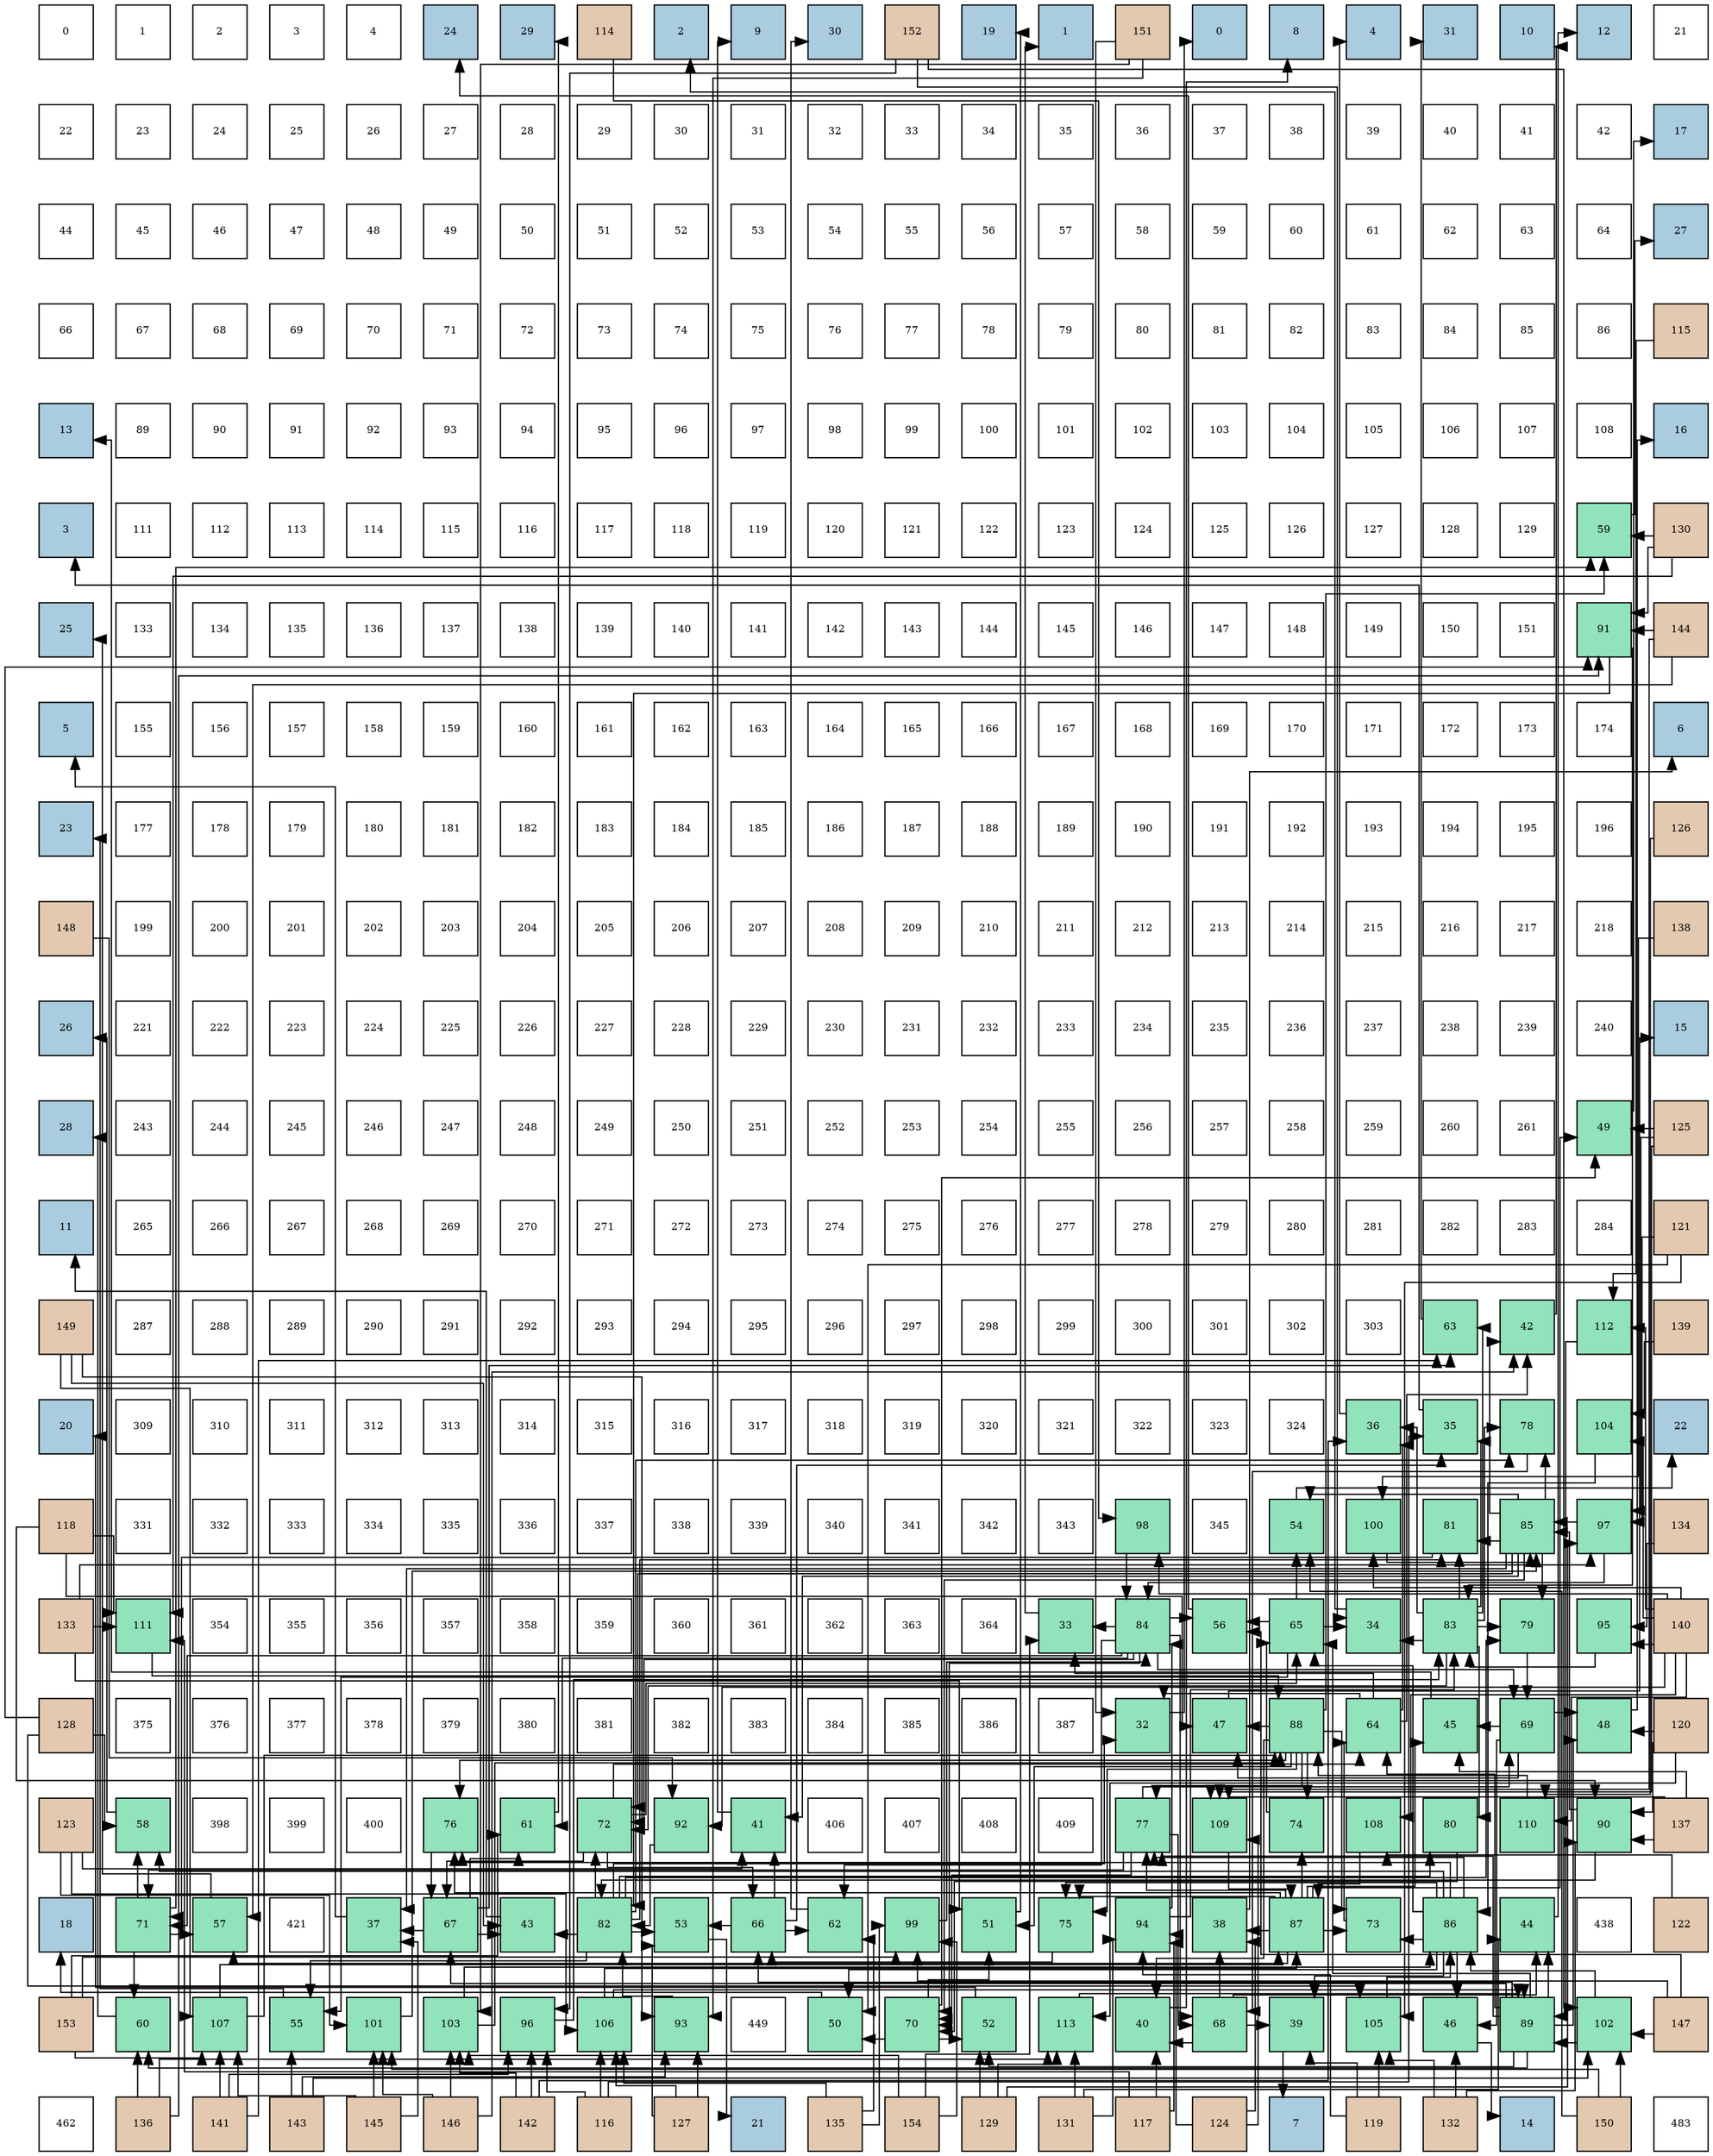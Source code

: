 digraph layout{
 rankdir=TB;
 splines=ortho;
 node [style=filled shape=square fixedsize=true width=0.6];
0[label="0", fontsize=8, fillcolor="#ffffff"];
1[label="1", fontsize=8, fillcolor="#ffffff"];
2[label="2", fontsize=8, fillcolor="#ffffff"];
3[label="3", fontsize=8, fillcolor="#ffffff"];
4[label="4", fontsize=8, fillcolor="#ffffff"];
5[label="24", fontsize=8, fillcolor="#a9ccde"];
6[label="29", fontsize=8, fillcolor="#a9ccde"];
7[label="114", fontsize=8, fillcolor="#e3c9af"];
8[label="2", fontsize=8, fillcolor="#a9ccde"];
9[label="9", fontsize=8, fillcolor="#a9ccde"];
10[label="30", fontsize=8, fillcolor="#a9ccde"];
11[label="152", fontsize=8, fillcolor="#e3c9af"];
12[label="19", fontsize=8, fillcolor="#a9ccde"];
13[label="1", fontsize=8, fillcolor="#a9ccde"];
14[label="151", fontsize=8, fillcolor="#e3c9af"];
15[label="0", fontsize=8, fillcolor="#a9ccde"];
16[label="8", fontsize=8, fillcolor="#a9ccde"];
17[label="4", fontsize=8, fillcolor="#a9ccde"];
18[label="31", fontsize=8, fillcolor="#a9ccde"];
19[label="10", fontsize=8, fillcolor="#a9ccde"];
20[label="12", fontsize=8, fillcolor="#a9ccde"];
21[label="21", fontsize=8, fillcolor="#ffffff"];
22[label="22", fontsize=8, fillcolor="#ffffff"];
23[label="23", fontsize=8, fillcolor="#ffffff"];
24[label="24", fontsize=8, fillcolor="#ffffff"];
25[label="25", fontsize=8, fillcolor="#ffffff"];
26[label="26", fontsize=8, fillcolor="#ffffff"];
27[label="27", fontsize=8, fillcolor="#ffffff"];
28[label="28", fontsize=8, fillcolor="#ffffff"];
29[label="29", fontsize=8, fillcolor="#ffffff"];
30[label="30", fontsize=8, fillcolor="#ffffff"];
31[label="31", fontsize=8, fillcolor="#ffffff"];
32[label="32", fontsize=8, fillcolor="#ffffff"];
33[label="33", fontsize=8, fillcolor="#ffffff"];
34[label="34", fontsize=8, fillcolor="#ffffff"];
35[label="35", fontsize=8, fillcolor="#ffffff"];
36[label="36", fontsize=8, fillcolor="#ffffff"];
37[label="37", fontsize=8, fillcolor="#ffffff"];
38[label="38", fontsize=8, fillcolor="#ffffff"];
39[label="39", fontsize=8, fillcolor="#ffffff"];
40[label="40", fontsize=8, fillcolor="#ffffff"];
41[label="41", fontsize=8, fillcolor="#ffffff"];
42[label="42", fontsize=8, fillcolor="#ffffff"];
43[label="17", fontsize=8, fillcolor="#a9ccde"];
44[label="44", fontsize=8, fillcolor="#ffffff"];
45[label="45", fontsize=8, fillcolor="#ffffff"];
46[label="46", fontsize=8, fillcolor="#ffffff"];
47[label="47", fontsize=8, fillcolor="#ffffff"];
48[label="48", fontsize=8, fillcolor="#ffffff"];
49[label="49", fontsize=8, fillcolor="#ffffff"];
50[label="50", fontsize=8, fillcolor="#ffffff"];
51[label="51", fontsize=8, fillcolor="#ffffff"];
52[label="52", fontsize=8, fillcolor="#ffffff"];
53[label="53", fontsize=8, fillcolor="#ffffff"];
54[label="54", fontsize=8, fillcolor="#ffffff"];
55[label="55", fontsize=8, fillcolor="#ffffff"];
56[label="56", fontsize=8, fillcolor="#ffffff"];
57[label="57", fontsize=8, fillcolor="#ffffff"];
58[label="58", fontsize=8, fillcolor="#ffffff"];
59[label="59", fontsize=8, fillcolor="#ffffff"];
60[label="60", fontsize=8, fillcolor="#ffffff"];
61[label="61", fontsize=8, fillcolor="#ffffff"];
62[label="62", fontsize=8, fillcolor="#ffffff"];
63[label="63", fontsize=8, fillcolor="#ffffff"];
64[label="64", fontsize=8, fillcolor="#ffffff"];
65[label="27", fontsize=8, fillcolor="#a9ccde"];
66[label="66", fontsize=8, fillcolor="#ffffff"];
67[label="67", fontsize=8, fillcolor="#ffffff"];
68[label="68", fontsize=8, fillcolor="#ffffff"];
69[label="69", fontsize=8, fillcolor="#ffffff"];
70[label="70", fontsize=8, fillcolor="#ffffff"];
71[label="71", fontsize=8, fillcolor="#ffffff"];
72[label="72", fontsize=8, fillcolor="#ffffff"];
73[label="73", fontsize=8, fillcolor="#ffffff"];
74[label="74", fontsize=8, fillcolor="#ffffff"];
75[label="75", fontsize=8, fillcolor="#ffffff"];
76[label="76", fontsize=8, fillcolor="#ffffff"];
77[label="77", fontsize=8, fillcolor="#ffffff"];
78[label="78", fontsize=8, fillcolor="#ffffff"];
79[label="79", fontsize=8, fillcolor="#ffffff"];
80[label="80", fontsize=8, fillcolor="#ffffff"];
81[label="81", fontsize=8, fillcolor="#ffffff"];
82[label="82", fontsize=8, fillcolor="#ffffff"];
83[label="83", fontsize=8, fillcolor="#ffffff"];
84[label="84", fontsize=8, fillcolor="#ffffff"];
85[label="85", fontsize=8, fillcolor="#ffffff"];
86[label="86", fontsize=8, fillcolor="#ffffff"];
87[label="115", fontsize=8, fillcolor="#e3c9af"];
88[label="13", fontsize=8, fillcolor="#a9ccde"];
89[label="89", fontsize=8, fillcolor="#ffffff"];
90[label="90", fontsize=8, fillcolor="#ffffff"];
91[label="91", fontsize=8, fillcolor="#ffffff"];
92[label="92", fontsize=8, fillcolor="#ffffff"];
93[label="93", fontsize=8, fillcolor="#ffffff"];
94[label="94", fontsize=8, fillcolor="#ffffff"];
95[label="95", fontsize=8, fillcolor="#ffffff"];
96[label="96", fontsize=8, fillcolor="#ffffff"];
97[label="97", fontsize=8, fillcolor="#ffffff"];
98[label="98", fontsize=8, fillcolor="#ffffff"];
99[label="99", fontsize=8, fillcolor="#ffffff"];
100[label="100", fontsize=8, fillcolor="#ffffff"];
101[label="101", fontsize=8, fillcolor="#ffffff"];
102[label="102", fontsize=8, fillcolor="#ffffff"];
103[label="103", fontsize=8, fillcolor="#ffffff"];
104[label="104", fontsize=8, fillcolor="#ffffff"];
105[label="105", fontsize=8, fillcolor="#ffffff"];
106[label="106", fontsize=8, fillcolor="#ffffff"];
107[label="107", fontsize=8, fillcolor="#ffffff"];
108[label="108", fontsize=8, fillcolor="#ffffff"];
109[label="16", fontsize=8, fillcolor="#a9ccde"];
110[label="3", fontsize=8, fillcolor="#a9ccde"];
111[label="111", fontsize=8, fillcolor="#ffffff"];
112[label="112", fontsize=8, fillcolor="#ffffff"];
113[label="113", fontsize=8, fillcolor="#ffffff"];
114[label="114", fontsize=8, fillcolor="#ffffff"];
115[label="115", fontsize=8, fillcolor="#ffffff"];
116[label="116", fontsize=8, fillcolor="#ffffff"];
117[label="117", fontsize=8, fillcolor="#ffffff"];
118[label="118", fontsize=8, fillcolor="#ffffff"];
119[label="119", fontsize=8, fillcolor="#ffffff"];
120[label="120", fontsize=8, fillcolor="#ffffff"];
121[label="121", fontsize=8, fillcolor="#ffffff"];
122[label="122", fontsize=8, fillcolor="#ffffff"];
123[label="123", fontsize=8, fillcolor="#ffffff"];
124[label="124", fontsize=8, fillcolor="#ffffff"];
125[label="125", fontsize=8, fillcolor="#ffffff"];
126[label="126", fontsize=8, fillcolor="#ffffff"];
127[label="127", fontsize=8, fillcolor="#ffffff"];
128[label="128", fontsize=8, fillcolor="#ffffff"];
129[label="129", fontsize=8, fillcolor="#ffffff"];
130[label="59", fontsize=8, fillcolor="#91e3bb"];
131[label="130", fontsize=8, fillcolor="#e3c9af"];
132[label="25", fontsize=8, fillcolor="#a9ccde"];
133[label="133", fontsize=8, fillcolor="#ffffff"];
134[label="134", fontsize=8, fillcolor="#ffffff"];
135[label="135", fontsize=8, fillcolor="#ffffff"];
136[label="136", fontsize=8, fillcolor="#ffffff"];
137[label="137", fontsize=8, fillcolor="#ffffff"];
138[label="138", fontsize=8, fillcolor="#ffffff"];
139[label="139", fontsize=8, fillcolor="#ffffff"];
140[label="140", fontsize=8, fillcolor="#ffffff"];
141[label="141", fontsize=8, fillcolor="#ffffff"];
142[label="142", fontsize=8, fillcolor="#ffffff"];
143[label="143", fontsize=8, fillcolor="#ffffff"];
144[label="144", fontsize=8, fillcolor="#ffffff"];
145[label="145", fontsize=8, fillcolor="#ffffff"];
146[label="146", fontsize=8, fillcolor="#ffffff"];
147[label="147", fontsize=8, fillcolor="#ffffff"];
148[label="148", fontsize=8, fillcolor="#ffffff"];
149[label="149", fontsize=8, fillcolor="#ffffff"];
150[label="150", fontsize=8, fillcolor="#ffffff"];
151[label="151", fontsize=8, fillcolor="#ffffff"];
152[label="91", fontsize=8, fillcolor="#91e3bb"];
153[label="144", fontsize=8, fillcolor="#e3c9af"];
154[label="5", fontsize=8, fillcolor="#a9ccde"];
155[label="155", fontsize=8, fillcolor="#ffffff"];
156[label="156", fontsize=8, fillcolor="#ffffff"];
157[label="157", fontsize=8, fillcolor="#ffffff"];
158[label="158", fontsize=8, fillcolor="#ffffff"];
159[label="159", fontsize=8, fillcolor="#ffffff"];
160[label="160", fontsize=8, fillcolor="#ffffff"];
161[label="161", fontsize=8, fillcolor="#ffffff"];
162[label="162", fontsize=8, fillcolor="#ffffff"];
163[label="163", fontsize=8, fillcolor="#ffffff"];
164[label="164", fontsize=8, fillcolor="#ffffff"];
165[label="165", fontsize=8, fillcolor="#ffffff"];
166[label="166", fontsize=8, fillcolor="#ffffff"];
167[label="167", fontsize=8, fillcolor="#ffffff"];
168[label="168", fontsize=8, fillcolor="#ffffff"];
169[label="169", fontsize=8, fillcolor="#ffffff"];
170[label="170", fontsize=8, fillcolor="#ffffff"];
171[label="171", fontsize=8, fillcolor="#ffffff"];
172[label="172", fontsize=8, fillcolor="#ffffff"];
173[label="173", fontsize=8, fillcolor="#ffffff"];
174[label="174", fontsize=8, fillcolor="#ffffff"];
175[label="6", fontsize=8, fillcolor="#a9ccde"];
176[label="23", fontsize=8, fillcolor="#a9ccde"];
177[label="177", fontsize=8, fillcolor="#ffffff"];
178[label="178", fontsize=8, fillcolor="#ffffff"];
179[label="179", fontsize=8, fillcolor="#ffffff"];
180[label="180", fontsize=8, fillcolor="#ffffff"];
181[label="181", fontsize=8, fillcolor="#ffffff"];
182[label="182", fontsize=8, fillcolor="#ffffff"];
183[label="183", fontsize=8, fillcolor="#ffffff"];
184[label="184", fontsize=8, fillcolor="#ffffff"];
185[label="185", fontsize=8, fillcolor="#ffffff"];
186[label="186", fontsize=8, fillcolor="#ffffff"];
187[label="187", fontsize=8, fillcolor="#ffffff"];
188[label="188", fontsize=8, fillcolor="#ffffff"];
189[label="189", fontsize=8, fillcolor="#ffffff"];
190[label="190", fontsize=8, fillcolor="#ffffff"];
191[label="191", fontsize=8, fillcolor="#ffffff"];
192[label="192", fontsize=8, fillcolor="#ffffff"];
193[label="193", fontsize=8, fillcolor="#ffffff"];
194[label="194", fontsize=8, fillcolor="#ffffff"];
195[label="195", fontsize=8, fillcolor="#ffffff"];
196[label="196", fontsize=8, fillcolor="#ffffff"];
197[label="126", fontsize=8, fillcolor="#e3c9af"];
198[label="148", fontsize=8, fillcolor="#e3c9af"];
199[label="199", fontsize=8, fillcolor="#ffffff"];
200[label="200", fontsize=8, fillcolor="#ffffff"];
201[label="201", fontsize=8, fillcolor="#ffffff"];
202[label="202", fontsize=8, fillcolor="#ffffff"];
203[label="203", fontsize=8, fillcolor="#ffffff"];
204[label="204", fontsize=8, fillcolor="#ffffff"];
205[label="205", fontsize=8, fillcolor="#ffffff"];
206[label="206", fontsize=8, fillcolor="#ffffff"];
207[label="207", fontsize=8, fillcolor="#ffffff"];
208[label="208", fontsize=8, fillcolor="#ffffff"];
209[label="209", fontsize=8, fillcolor="#ffffff"];
210[label="210", fontsize=8, fillcolor="#ffffff"];
211[label="211", fontsize=8, fillcolor="#ffffff"];
212[label="212", fontsize=8, fillcolor="#ffffff"];
213[label="213", fontsize=8, fillcolor="#ffffff"];
214[label="214", fontsize=8, fillcolor="#ffffff"];
215[label="215", fontsize=8, fillcolor="#ffffff"];
216[label="216", fontsize=8, fillcolor="#ffffff"];
217[label="217", fontsize=8, fillcolor="#ffffff"];
218[label="218", fontsize=8, fillcolor="#ffffff"];
219[label="138", fontsize=8, fillcolor="#e3c9af"];
220[label="26", fontsize=8, fillcolor="#a9ccde"];
221[label="221", fontsize=8, fillcolor="#ffffff"];
222[label="222", fontsize=8, fillcolor="#ffffff"];
223[label="223", fontsize=8, fillcolor="#ffffff"];
224[label="224", fontsize=8, fillcolor="#ffffff"];
225[label="225", fontsize=8, fillcolor="#ffffff"];
226[label="226", fontsize=8, fillcolor="#ffffff"];
227[label="227", fontsize=8, fillcolor="#ffffff"];
228[label="228", fontsize=8, fillcolor="#ffffff"];
229[label="229", fontsize=8, fillcolor="#ffffff"];
230[label="230", fontsize=8, fillcolor="#ffffff"];
231[label="231", fontsize=8, fillcolor="#ffffff"];
232[label="232", fontsize=8, fillcolor="#ffffff"];
233[label="233", fontsize=8, fillcolor="#ffffff"];
234[label="234", fontsize=8, fillcolor="#ffffff"];
235[label="235", fontsize=8, fillcolor="#ffffff"];
236[label="236", fontsize=8, fillcolor="#ffffff"];
237[label="237", fontsize=8, fillcolor="#ffffff"];
238[label="238", fontsize=8, fillcolor="#ffffff"];
239[label="239", fontsize=8, fillcolor="#ffffff"];
240[label="240", fontsize=8, fillcolor="#ffffff"];
241[label="15", fontsize=8, fillcolor="#a9ccde"];
242[label="28", fontsize=8, fillcolor="#a9ccde"];
243[label="243", fontsize=8, fillcolor="#ffffff"];
244[label="244", fontsize=8, fillcolor="#ffffff"];
245[label="245", fontsize=8, fillcolor="#ffffff"];
246[label="246", fontsize=8, fillcolor="#ffffff"];
247[label="247", fontsize=8, fillcolor="#ffffff"];
248[label="248", fontsize=8, fillcolor="#ffffff"];
249[label="249", fontsize=8, fillcolor="#ffffff"];
250[label="250", fontsize=8, fillcolor="#ffffff"];
251[label="251", fontsize=8, fillcolor="#ffffff"];
252[label="252", fontsize=8, fillcolor="#ffffff"];
253[label="253", fontsize=8, fillcolor="#ffffff"];
254[label="254", fontsize=8, fillcolor="#ffffff"];
255[label="255", fontsize=8, fillcolor="#ffffff"];
256[label="256", fontsize=8, fillcolor="#ffffff"];
257[label="257", fontsize=8, fillcolor="#ffffff"];
258[label="258", fontsize=8, fillcolor="#ffffff"];
259[label="259", fontsize=8, fillcolor="#ffffff"];
260[label="260", fontsize=8, fillcolor="#ffffff"];
261[label="261", fontsize=8, fillcolor="#ffffff"];
262[label="49", fontsize=8, fillcolor="#91e3bb"];
263[label="125", fontsize=8, fillcolor="#e3c9af"];
264[label="11", fontsize=8, fillcolor="#a9ccde"];
265[label="265", fontsize=8, fillcolor="#ffffff"];
266[label="266", fontsize=8, fillcolor="#ffffff"];
267[label="267", fontsize=8, fillcolor="#ffffff"];
268[label="268", fontsize=8, fillcolor="#ffffff"];
269[label="269", fontsize=8, fillcolor="#ffffff"];
270[label="270", fontsize=8, fillcolor="#ffffff"];
271[label="271", fontsize=8, fillcolor="#ffffff"];
272[label="272", fontsize=8, fillcolor="#ffffff"];
273[label="273", fontsize=8, fillcolor="#ffffff"];
274[label="274", fontsize=8, fillcolor="#ffffff"];
275[label="275", fontsize=8, fillcolor="#ffffff"];
276[label="276", fontsize=8, fillcolor="#ffffff"];
277[label="277", fontsize=8, fillcolor="#ffffff"];
278[label="278", fontsize=8, fillcolor="#ffffff"];
279[label="279", fontsize=8, fillcolor="#ffffff"];
280[label="280", fontsize=8, fillcolor="#ffffff"];
281[label="281", fontsize=8, fillcolor="#ffffff"];
282[label="282", fontsize=8, fillcolor="#ffffff"];
283[label="283", fontsize=8, fillcolor="#ffffff"];
284[label="284", fontsize=8, fillcolor="#ffffff"];
285[label="121", fontsize=8, fillcolor="#e3c9af"];
286[label="149", fontsize=8, fillcolor="#e3c9af"];
287[label="287", fontsize=8, fillcolor="#ffffff"];
288[label="288", fontsize=8, fillcolor="#ffffff"];
289[label="289", fontsize=8, fillcolor="#ffffff"];
290[label="290", fontsize=8, fillcolor="#ffffff"];
291[label="291", fontsize=8, fillcolor="#ffffff"];
292[label="292", fontsize=8, fillcolor="#ffffff"];
293[label="293", fontsize=8, fillcolor="#ffffff"];
294[label="294", fontsize=8, fillcolor="#ffffff"];
295[label="295", fontsize=8, fillcolor="#ffffff"];
296[label="296", fontsize=8, fillcolor="#ffffff"];
297[label="297", fontsize=8, fillcolor="#ffffff"];
298[label="298", fontsize=8, fillcolor="#ffffff"];
299[label="299", fontsize=8, fillcolor="#ffffff"];
300[label="300", fontsize=8, fillcolor="#ffffff"];
301[label="301", fontsize=8, fillcolor="#ffffff"];
302[label="302", fontsize=8, fillcolor="#ffffff"];
303[label="303", fontsize=8, fillcolor="#ffffff"];
304[label="63", fontsize=8, fillcolor="#91e3bb"];
305[label="42", fontsize=8, fillcolor="#91e3bb"];
306[label="112", fontsize=8, fillcolor="#91e3bb"];
307[label="139", fontsize=8, fillcolor="#e3c9af"];
308[label="20", fontsize=8, fillcolor="#a9ccde"];
309[label="309", fontsize=8, fillcolor="#ffffff"];
310[label="310", fontsize=8, fillcolor="#ffffff"];
311[label="311", fontsize=8, fillcolor="#ffffff"];
312[label="312", fontsize=8, fillcolor="#ffffff"];
313[label="313", fontsize=8, fillcolor="#ffffff"];
314[label="314", fontsize=8, fillcolor="#ffffff"];
315[label="315", fontsize=8, fillcolor="#ffffff"];
316[label="316", fontsize=8, fillcolor="#ffffff"];
317[label="317", fontsize=8, fillcolor="#ffffff"];
318[label="318", fontsize=8, fillcolor="#ffffff"];
319[label="319", fontsize=8, fillcolor="#ffffff"];
320[label="320", fontsize=8, fillcolor="#ffffff"];
321[label="321", fontsize=8, fillcolor="#ffffff"];
322[label="322", fontsize=8, fillcolor="#ffffff"];
323[label="323", fontsize=8, fillcolor="#ffffff"];
324[label="324", fontsize=8, fillcolor="#ffffff"];
325[label="36", fontsize=8, fillcolor="#91e3bb"];
326[label="35", fontsize=8, fillcolor="#91e3bb"];
327[label="78", fontsize=8, fillcolor="#91e3bb"];
328[label="104", fontsize=8, fillcolor="#91e3bb"];
329[label="22", fontsize=8, fillcolor="#a9ccde"];
330[label="118", fontsize=8, fillcolor="#e3c9af"];
331[label="331", fontsize=8, fillcolor="#ffffff"];
332[label="332", fontsize=8, fillcolor="#ffffff"];
333[label="333", fontsize=8, fillcolor="#ffffff"];
334[label="334", fontsize=8, fillcolor="#ffffff"];
335[label="335", fontsize=8, fillcolor="#ffffff"];
336[label="336", fontsize=8, fillcolor="#ffffff"];
337[label="337", fontsize=8, fillcolor="#ffffff"];
338[label="338", fontsize=8, fillcolor="#ffffff"];
339[label="339", fontsize=8, fillcolor="#ffffff"];
340[label="340", fontsize=8, fillcolor="#ffffff"];
341[label="341", fontsize=8, fillcolor="#ffffff"];
342[label="342", fontsize=8, fillcolor="#ffffff"];
343[label="343", fontsize=8, fillcolor="#ffffff"];
344[label="98", fontsize=8, fillcolor="#91e3bb"];
345[label="345", fontsize=8, fillcolor="#ffffff"];
346[label="54", fontsize=8, fillcolor="#91e3bb"];
347[label="100", fontsize=8, fillcolor="#91e3bb"];
348[label="81", fontsize=8, fillcolor="#91e3bb"];
349[label="85", fontsize=8, fillcolor="#91e3bb"];
350[label="97", fontsize=8, fillcolor="#91e3bb"];
351[label="134", fontsize=8, fillcolor="#e3c9af"];
352[label="133", fontsize=8, fillcolor="#e3c9af"];
353[label="111", fontsize=8, fillcolor="#91e3bb"];
354[label="354", fontsize=8, fillcolor="#ffffff"];
355[label="355", fontsize=8, fillcolor="#ffffff"];
356[label="356", fontsize=8, fillcolor="#ffffff"];
357[label="357", fontsize=8, fillcolor="#ffffff"];
358[label="358", fontsize=8, fillcolor="#ffffff"];
359[label="359", fontsize=8, fillcolor="#ffffff"];
360[label="360", fontsize=8, fillcolor="#ffffff"];
361[label="361", fontsize=8, fillcolor="#ffffff"];
362[label="362", fontsize=8, fillcolor="#ffffff"];
363[label="363", fontsize=8, fillcolor="#ffffff"];
364[label="364", fontsize=8, fillcolor="#ffffff"];
365[label="33", fontsize=8, fillcolor="#91e3bb"];
366[label="84", fontsize=8, fillcolor="#91e3bb"];
367[label="56", fontsize=8, fillcolor="#91e3bb"];
368[label="65", fontsize=8, fillcolor="#91e3bb"];
369[label="34", fontsize=8, fillcolor="#91e3bb"];
370[label="83", fontsize=8, fillcolor="#91e3bb"];
371[label="79", fontsize=8, fillcolor="#91e3bb"];
372[label="95", fontsize=8, fillcolor="#91e3bb"];
373[label="140", fontsize=8, fillcolor="#e3c9af"];
374[label="128", fontsize=8, fillcolor="#e3c9af"];
375[label="375", fontsize=8, fillcolor="#ffffff"];
376[label="376", fontsize=8, fillcolor="#ffffff"];
377[label="377", fontsize=8, fillcolor="#ffffff"];
378[label="378", fontsize=8, fillcolor="#ffffff"];
379[label="379", fontsize=8, fillcolor="#ffffff"];
380[label="380", fontsize=8, fillcolor="#ffffff"];
381[label="381", fontsize=8, fillcolor="#ffffff"];
382[label="382", fontsize=8, fillcolor="#ffffff"];
383[label="383", fontsize=8, fillcolor="#ffffff"];
384[label="384", fontsize=8, fillcolor="#ffffff"];
385[label="385", fontsize=8, fillcolor="#ffffff"];
386[label="386", fontsize=8, fillcolor="#ffffff"];
387[label="387", fontsize=8, fillcolor="#ffffff"];
388[label="32", fontsize=8, fillcolor="#91e3bb"];
389[label="47", fontsize=8, fillcolor="#91e3bb"];
390[label="88", fontsize=8, fillcolor="#91e3bb"];
391[label="64", fontsize=8, fillcolor="#91e3bb"];
392[label="45", fontsize=8, fillcolor="#91e3bb"];
393[label="69", fontsize=8, fillcolor="#91e3bb"];
394[label="48", fontsize=8, fillcolor="#91e3bb"];
395[label="120", fontsize=8, fillcolor="#e3c9af"];
396[label="123", fontsize=8, fillcolor="#e3c9af"];
397[label="58", fontsize=8, fillcolor="#91e3bb"];
398[label="398", fontsize=8, fillcolor="#ffffff"];
399[label="399", fontsize=8, fillcolor="#ffffff"];
400[label="400", fontsize=8, fillcolor="#ffffff"];
401[label="76", fontsize=8, fillcolor="#91e3bb"];
402[label="61", fontsize=8, fillcolor="#91e3bb"];
403[label="72", fontsize=8, fillcolor="#91e3bb"];
404[label="92", fontsize=8, fillcolor="#91e3bb"];
405[label="41", fontsize=8, fillcolor="#91e3bb"];
406[label="406", fontsize=8, fillcolor="#ffffff"];
407[label="407", fontsize=8, fillcolor="#ffffff"];
408[label="408", fontsize=8, fillcolor="#ffffff"];
409[label="409", fontsize=8, fillcolor="#ffffff"];
410[label="77", fontsize=8, fillcolor="#91e3bb"];
411[label="109", fontsize=8, fillcolor="#91e3bb"];
412[label="74", fontsize=8, fillcolor="#91e3bb"];
413[label="108", fontsize=8, fillcolor="#91e3bb"];
414[label="80", fontsize=8, fillcolor="#91e3bb"];
415[label="110", fontsize=8, fillcolor="#91e3bb"];
416[label="90", fontsize=8, fillcolor="#91e3bb"];
417[label="137", fontsize=8, fillcolor="#e3c9af"];
418[label="18", fontsize=8, fillcolor="#a9ccde"];
419[label="71", fontsize=8, fillcolor="#91e3bb"];
420[label="57", fontsize=8, fillcolor="#91e3bb"];
421[label="421", fontsize=8, fillcolor="#ffffff"];
422[label="37", fontsize=8, fillcolor="#91e3bb"];
423[label="67", fontsize=8, fillcolor="#91e3bb"];
424[label="43", fontsize=8, fillcolor="#91e3bb"];
425[label="82", fontsize=8, fillcolor="#91e3bb"];
426[label="53", fontsize=8, fillcolor="#91e3bb"];
427[label="66", fontsize=8, fillcolor="#91e3bb"];
428[label="62", fontsize=8, fillcolor="#91e3bb"];
429[label="99", fontsize=8, fillcolor="#91e3bb"];
430[label="51", fontsize=8, fillcolor="#91e3bb"];
431[label="75", fontsize=8, fillcolor="#91e3bb"];
432[label="94", fontsize=8, fillcolor="#91e3bb"];
433[label="38", fontsize=8, fillcolor="#91e3bb"];
434[label="87", fontsize=8, fillcolor="#91e3bb"];
435[label="73", fontsize=8, fillcolor="#91e3bb"];
436[label="86", fontsize=8, fillcolor="#91e3bb"];
437[label="44", fontsize=8, fillcolor="#91e3bb"];
438[label="438", fontsize=8, fillcolor="#ffffff"];
439[label="122", fontsize=8, fillcolor="#e3c9af"];
440[label="153", fontsize=8, fillcolor="#e3c9af"];
441[label="60", fontsize=8, fillcolor="#91e3bb"];
442[label="107", fontsize=8, fillcolor="#91e3bb"];
443[label="55", fontsize=8, fillcolor="#91e3bb"];
444[label="101", fontsize=8, fillcolor="#91e3bb"];
445[label="103", fontsize=8, fillcolor="#91e3bb"];
446[label="96", fontsize=8, fillcolor="#91e3bb"];
447[label="106", fontsize=8, fillcolor="#91e3bb"];
448[label="93", fontsize=8, fillcolor="#91e3bb"];
449[label="449", fontsize=8, fillcolor="#ffffff"];
450[label="50", fontsize=8, fillcolor="#91e3bb"];
451[label="70", fontsize=8, fillcolor="#91e3bb"];
452[label="52", fontsize=8, fillcolor="#91e3bb"];
453[label="113", fontsize=8, fillcolor="#91e3bb"];
454[label="40", fontsize=8, fillcolor="#91e3bb"];
455[label="68", fontsize=8, fillcolor="#91e3bb"];
456[label="39", fontsize=8, fillcolor="#91e3bb"];
457[label="105", fontsize=8, fillcolor="#91e3bb"];
458[label="46", fontsize=8, fillcolor="#91e3bb"];
459[label="89", fontsize=8, fillcolor="#91e3bb"];
460[label="102", fontsize=8, fillcolor="#91e3bb"];
461[label="147", fontsize=8, fillcolor="#e3c9af"];
462[label="462", fontsize=8, fillcolor="#ffffff"];
463[label="136", fontsize=8, fillcolor="#e3c9af"];
464[label="141", fontsize=8, fillcolor="#e3c9af"];
465[label="143", fontsize=8, fillcolor="#e3c9af"];
466[label="145", fontsize=8, fillcolor="#e3c9af"];
467[label="146", fontsize=8, fillcolor="#e3c9af"];
468[label="142", fontsize=8, fillcolor="#e3c9af"];
469[label="116", fontsize=8, fillcolor="#e3c9af"];
470[label="127", fontsize=8, fillcolor="#e3c9af"];
471[label="21", fontsize=8, fillcolor="#a9ccde"];
472[label="135", fontsize=8, fillcolor="#e3c9af"];
473[label="154", fontsize=8, fillcolor="#e3c9af"];
474[label="129", fontsize=8, fillcolor="#e3c9af"];
475[label="131", fontsize=8, fillcolor="#e3c9af"];
476[label="117", fontsize=8, fillcolor="#e3c9af"];
477[label="124", fontsize=8, fillcolor="#e3c9af"];
478[label="7", fontsize=8, fillcolor="#a9ccde"];
479[label="119", fontsize=8, fillcolor="#e3c9af"];
480[label="132", fontsize=8, fillcolor="#e3c9af"];
481[label="14", fontsize=8, fillcolor="#a9ccde"];
482[label="150", fontsize=8, fillcolor="#e3c9af"];
483[label="483", fontsize=8, fillcolor="#ffffff"];
edge [constraint=false, style=vis];388 -> 15;
365 -> 13;
369 -> 8;
326 -> 110;
325 -> 17;
422 -> 154;
433 -> 175;
456 -> 478;
454 -> 16;
405 -> 9;
305 -> 19;
424 -> 264;
437 -> 20;
392 -> 88;
458 -> 481;
389 -> 241;
394 -> 109;
262 -> 43;
450 -> 418;
430 -> 12;
452 -> 308;
426 -> 471;
346 -> 329;
443 -> 176;
367 -> 5;
420 -> 132;
397 -> 220;
130 -> 65;
441 -> 242;
402 -> 6;
428 -> 10;
304 -> 18;
391 -> 388;
391 -> 365;
391 -> 325;
391 -> 305;
368 -> 369;
368 -> 346;
368 -> 443;
368 -> 367;
427 -> 326;
427 -> 405;
427 -> 426;
427 -> 428;
423 -> 422;
423 -> 424;
423 -> 402;
423 -> 304;
455 -> 433;
455 -> 456;
455 -> 454;
455 -> 437;
393 -> 392;
393 -> 458;
393 -> 389;
393 -> 394;
451 -> 262;
451 -> 450;
451 -> 430;
451 -> 452;
419 -> 420;
419 -> 397;
419 -> 130;
419 -> 441;
403 -> 391;
403 -> 368;
403 -> 427;
403 -> 423;
435 -> 391;
412 -> 368;
431 -> 427;
401 -> 423;
410 -> 455;
410 -> 393;
410 -> 451;
410 -> 419;
327 -> 455;
371 -> 393;
414 -> 451;
348 -> 419;
425 -> 388;
425 -> 424;
425 -> 426;
425 -> 443;
425 -> 403;
425 -> 327;
425 -> 371;
425 -> 414;
425 -> 348;
370 -> 369;
370 -> 326;
370 -> 325;
370 -> 304;
370 -> 403;
370 -> 327;
370 -> 371;
370 -> 414;
370 -> 348;
366 -> 365;
366 -> 367;
366 -> 402;
366 -> 428;
366 -> 455;
366 -> 393;
366 -> 451;
366 -> 419;
366 -> 403;
349 -> 422;
349 -> 405;
349 -> 305;
349 -> 346;
349 -> 451;
349 -> 403;
349 -> 327;
349 -> 371;
349 -> 348;
436 -> 456;
436 -> 458;
436 -> 450;
436 -> 397;
436 -> 368;
436 -> 435;
436 -> 431;
436 -> 401;
436 -> 410;
434 -> 433;
434 -> 392;
434 -> 262;
434 -> 420;
434 -> 435;
434 -> 412;
434 -> 431;
434 -> 401;
434 -> 410;
390 -> 454;
390 -> 389;
390 -> 430;
390 -> 130;
390 -> 435;
390 -> 412;
390 -> 431;
390 -> 401;
390 -> 410;
459 -> 437;
459 -> 394;
459 -> 452;
459 -> 441;
459 -> 391;
459 -> 368;
459 -> 427;
459 -> 423;
459 -> 410;
416 -> 425;
416 -> 349;
152 -> 425;
152 -> 370;
404 -> 425;
448 -> 425;
432 -> 370;
432 -> 366;
372 -> 370;
446 -> 370;
350 -> 366;
350 -> 349;
344 -> 366;
429 -> 366;
347 -> 349;
444 -> 349;
460 -> 436;
460 -> 459;
445 -> 436;
445 -> 390;
328 -> 436;
457 -> 436;
447 -> 434;
447 -> 459;
442 -> 434;
442 -> 390;
413 -> 434;
411 -> 434;
415 -> 390;
353 -> 390;
306 -> 459;
453 -> 459;
7 -> 344;
87 -> 306;
469 -> 326;
469 -> 446;
469 -> 447;
476 -> 454;
476 -> 432;
476 -> 353;
330 -> 389;
330 -> 416;
330 -> 353;
479 -> 456;
479 -> 432;
479 -> 457;
395 -> 394;
395 -> 416;
395 -> 453;
285 -> 450;
285 -> 350;
285 -> 457;
439 -> 413;
396 -> 405;
396 -> 444;
396 -> 447;
477 -> 433;
477 -> 432;
477 -> 411;
263 -> 262;
263 -> 350;
263 -> 411;
197 -> 415;
470 -> 426;
470 -> 448;
470 -> 447;
374 -> 397;
374 -> 152;
374 -> 457;
474 -> 452;
474 -> 350;
474 -> 453;
131 -> 130;
131 -> 152;
131 -> 353;
475 -> 437;
475 -> 432;
475 -> 453;
480 -> 458;
480 -> 416;
480 -> 457;
352 -> 430;
352 -> 350;
352 -> 353;
351 -> 372;
472 -> 428;
472 -> 429;
472 -> 447;
463 -> 441;
463 -> 152;
463 -> 453;
417 -> 392;
417 -> 416;
417 -> 411;
219 -> 347;
307 -> 328;
373 -> 404;
373 -> 372;
373 -> 344;
373 -> 347;
373 -> 328;
373 -> 413;
373 -> 415;
373 -> 306;
464 -> 304;
464 -> 446;
464 -> 442;
468 -> 325;
468 -> 446;
468 -> 445;
465 -> 443;
465 -> 448;
465 -> 460;
153 -> 420;
153 -> 152;
153 -> 411;
466 -> 422;
466 -> 444;
466 -> 442;
467 -> 305;
467 -> 444;
467 -> 445;
461 -> 367;
461 -> 429;
461 -> 460;
198 -> 404;
286 -> 424;
286 -> 448;
286 -> 442;
482 -> 346;
482 -> 444;
482 -> 460;
14 -> 388;
14 -> 448;
14 -> 445;
11 -> 369;
11 -> 446;
11 -> 460;
440 -> 402;
440 -> 429;
440 -> 442;
473 -> 365;
473 -> 429;
473 -> 445;
edge [constraint=true, style=invis];
0 -> 22 -> 44 -> 66 -> 88 -> 110 -> 132 -> 154 -> 176 -> 198 -> 220 -> 242 -> 264 -> 286 -> 308 -> 330 -> 352 -> 374 -> 396 -> 418 -> 440 -> 462;
1 -> 23 -> 45 -> 67 -> 89 -> 111 -> 133 -> 155 -> 177 -> 199 -> 221 -> 243 -> 265 -> 287 -> 309 -> 331 -> 353 -> 375 -> 397 -> 419 -> 441 -> 463;
2 -> 24 -> 46 -> 68 -> 90 -> 112 -> 134 -> 156 -> 178 -> 200 -> 222 -> 244 -> 266 -> 288 -> 310 -> 332 -> 354 -> 376 -> 398 -> 420 -> 442 -> 464;
3 -> 25 -> 47 -> 69 -> 91 -> 113 -> 135 -> 157 -> 179 -> 201 -> 223 -> 245 -> 267 -> 289 -> 311 -> 333 -> 355 -> 377 -> 399 -> 421 -> 443 -> 465;
4 -> 26 -> 48 -> 70 -> 92 -> 114 -> 136 -> 158 -> 180 -> 202 -> 224 -> 246 -> 268 -> 290 -> 312 -> 334 -> 356 -> 378 -> 400 -> 422 -> 444 -> 466;
5 -> 27 -> 49 -> 71 -> 93 -> 115 -> 137 -> 159 -> 181 -> 203 -> 225 -> 247 -> 269 -> 291 -> 313 -> 335 -> 357 -> 379 -> 401 -> 423 -> 445 -> 467;
6 -> 28 -> 50 -> 72 -> 94 -> 116 -> 138 -> 160 -> 182 -> 204 -> 226 -> 248 -> 270 -> 292 -> 314 -> 336 -> 358 -> 380 -> 402 -> 424 -> 446 -> 468;
7 -> 29 -> 51 -> 73 -> 95 -> 117 -> 139 -> 161 -> 183 -> 205 -> 227 -> 249 -> 271 -> 293 -> 315 -> 337 -> 359 -> 381 -> 403 -> 425 -> 447 -> 469;
8 -> 30 -> 52 -> 74 -> 96 -> 118 -> 140 -> 162 -> 184 -> 206 -> 228 -> 250 -> 272 -> 294 -> 316 -> 338 -> 360 -> 382 -> 404 -> 426 -> 448 -> 470;
9 -> 31 -> 53 -> 75 -> 97 -> 119 -> 141 -> 163 -> 185 -> 207 -> 229 -> 251 -> 273 -> 295 -> 317 -> 339 -> 361 -> 383 -> 405 -> 427 -> 449 -> 471;
10 -> 32 -> 54 -> 76 -> 98 -> 120 -> 142 -> 164 -> 186 -> 208 -> 230 -> 252 -> 274 -> 296 -> 318 -> 340 -> 362 -> 384 -> 406 -> 428 -> 450 -> 472;
11 -> 33 -> 55 -> 77 -> 99 -> 121 -> 143 -> 165 -> 187 -> 209 -> 231 -> 253 -> 275 -> 297 -> 319 -> 341 -> 363 -> 385 -> 407 -> 429 -> 451 -> 473;
12 -> 34 -> 56 -> 78 -> 100 -> 122 -> 144 -> 166 -> 188 -> 210 -> 232 -> 254 -> 276 -> 298 -> 320 -> 342 -> 364 -> 386 -> 408 -> 430 -> 452 -> 474;
13 -> 35 -> 57 -> 79 -> 101 -> 123 -> 145 -> 167 -> 189 -> 211 -> 233 -> 255 -> 277 -> 299 -> 321 -> 343 -> 365 -> 387 -> 409 -> 431 -> 453 -> 475;
14 -> 36 -> 58 -> 80 -> 102 -> 124 -> 146 -> 168 -> 190 -> 212 -> 234 -> 256 -> 278 -> 300 -> 322 -> 344 -> 366 -> 388 -> 410 -> 432 -> 454 -> 476;
15 -> 37 -> 59 -> 81 -> 103 -> 125 -> 147 -> 169 -> 191 -> 213 -> 235 -> 257 -> 279 -> 301 -> 323 -> 345 -> 367 -> 389 -> 411 -> 433 -> 455 -> 477;
16 -> 38 -> 60 -> 82 -> 104 -> 126 -> 148 -> 170 -> 192 -> 214 -> 236 -> 258 -> 280 -> 302 -> 324 -> 346 -> 368 -> 390 -> 412 -> 434 -> 456 -> 478;
17 -> 39 -> 61 -> 83 -> 105 -> 127 -> 149 -> 171 -> 193 -> 215 -> 237 -> 259 -> 281 -> 303 -> 325 -> 347 -> 369 -> 391 -> 413 -> 435 -> 457 -> 479;
18 -> 40 -> 62 -> 84 -> 106 -> 128 -> 150 -> 172 -> 194 -> 216 -> 238 -> 260 -> 282 -> 304 -> 326 -> 348 -> 370 -> 392 -> 414 -> 436 -> 458 -> 480;
19 -> 41 -> 63 -> 85 -> 107 -> 129 -> 151 -> 173 -> 195 -> 217 -> 239 -> 261 -> 283 -> 305 -> 327 -> 349 -> 371 -> 393 -> 415 -> 437 -> 459 -> 481;
20 -> 42 -> 64 -> 86 -> 108 -> 130 -> 152 -> 174 -> 196 -> 218 -> 240 -> 262 -> 284 -> 306 -> 328 -> 350 -> 372 -> 394 -> 416 -> 438 -> 460 -> 482;
21 -> 43 -> 65 -> 87 -> 109 -> 131 -> 153 -> 175 -> 197 -> 219 -> 241 -> 263 -> 285 -> 307 -> 329 -> 351 -> 373 -> 395 -> 417 -> 439 -> 461 -> 483;
rank = same {0 -> 1 -> 2 -> 3 -> 4 -> 5 -> 6 -> 7 -> 8 -> 9 -> 10 -> 11 -> 12 -> 13 -> 14 -> 15 -> 16 -> 17 -> 18 -> 19 -> 20 -> 21};
rank = same {22 -> 23 -> 24 -> 25 -> 26 -> 27 -> 28 -> 29 -> 30 -> 31 -> 32 -> 33 -> 34 -> 35 -> 36 -> 37 -> 38 -> 39 -> 40 -> 41 -> 42 -> 43};
rank = same {44 -> 45 -> 46 -> 47 -> 48 -> 49 -> 50 -> 51 -> 52 -> 53 -> 54 -> 55 -> 56 -> 57 -> 58 -> 59 -> 60 -> 61 -> 62 -> 63 -> 64 -> 65};
rank = same {66 -> 67 -> 68 -> 69 -> 70 -> 71 -> 72 -> 73 -> 74 -> 75 -> 76 -> 77 -> 78 -> 79 -> 80 -> 81 -> 82 -> 83 -> 84 -> 85 -> 86 -> 87};
rank = same {88 -> 89 -> 90 -> 91 -> 92 -> 93 -> 94 -> 95 -> 96 -> 97 -> 98 -> 99 -> 100 -> 101 -> 102 -> 103 -> 104 -> 105 -> 106 -> 107 -> 108 -> 109};
rank = same {110 -> 111 -> 112 -> 113 -> 114 -> 115 -> 116 -> 117 -> 118 -> 119 -> 120 -> 121 -> 122 -> 123 -> 124 -> 125 -> 126 -> 127 -> 128 -> 129 -> 130 -> 131};
rank = same {132 -> 133 -> 134 -> 135 -> 136 -> 137 -> 138 -> 139 -> 140 -> 141 -> 142 -> 143 -> 144 -> 145 -> 146 -> 147 -> 148 -> 149 -> 150 -> 151 -> 152 -> 153};
rank = same {154 -> 155 -> 156 -> 157 -> 158 -> 159 -> 160 -> 161 -> 162 -> 163 -> 164 -> 165 -> 166 -> 167 -> 168 -> 169 -> 170 -> 171 -> 172 -> 173 -> 174 -> 175};
rank = same {176 -> 177 -> 178 -> 179 -> 180 -> 181 -> 182 -> 183 -> 184 -> 185 -> 186 -> 187 -> 188 -> 189 -> 190 -> 191 -> 192 -> 193 -> 194 -> 195 -> 196 -> 197};
rank = same {198 -> 199 -> 200 -> 201 -> 202 -> 203 -> 204 -> 205 -> 206 -> 207 -> 208 -> 209 -> 210 -> 211 -> 212 -> 213 -> 214 -> 215 -> 216 -> 217 -> 218 -> 219};
rank = same {220 -> 221 -> 222 -> 223 -> 224 -> 225 -> 226 -> 227 -> 228 -> 229 -> 230 -> 231 -> 232 -> 233 -> 234 -> 235 -> 236 -> 237 -> 238 -> 239 -> 240 -> 241};
rank = same {242 -> 243 -> 244 -> 245 -> 246 -> 247 -> 248 -> 249 -> 250 -> 251 -> 252 -> 253 -> 254 -> 255 -> 256 -> 257 -> 258 -> 259 -> 260 -> 261 -> 262 -> 263};
rank = same {264 -> 265 -> 266 -> 267 -> 268 -> 269 -> 270 -> 271 -> 272 -> 273 -> 274 -> 275 -> 276 -> 277 -> 278 -> 279 -> 280 -> 281 -> 282 -> 283 -> 284 -> 285};
rank = same {286 -> 287 -> 288 -> 289 -> 290 -> 291 -> 292 -> 293 -> 294 -> 295 -> 296 -> 297 -> 298 -> 299 -> 300 -> 301 -> 302 -> 303 -> 304 -> 305 -> 306 -> 307};
rank = same {308 -> 309 -> 310 -> 311 -> 312 -> 313 -> 314 -> 315 -> 316 -> 317 -> 318 -> 319 -> 320 -> 321 -> 322 -> 323 -> 324 -> 325 -> 326 -> 327 -> 328 -> 329};
rank = same {330 -> 331 -> 332 -> 333 -> 334 -> 335 -> 336 -> 337 -> 338 -> 339 -> 340 -> 341 -> 342 -> 343 -> 344 -> 345 -> 346 -> 347 -> 348 -> 349 -> 350 -> 351};
rank = same {352 -> 353 -> 354 -> 355 -> 356 -> 357 -> 358 -> 359 -> 360 -> 361 -> 362 -> 363 -> 364 -> 365 -> 366 -> 367 -> 368 -> 369 -> 370 -> 371 -> 372 -> 373};
rank = same {374 -> 375 -> 376 -> 377 -> 378 -> 379 -> 380 -> 381 -> 382 -> 383 -> 384 -> 385 -> 386 -> 387 -> 388 -> 389 -> 390 -> 391 -> 392 -> 393 -> 394 -> 395};
rank = same {396 -> 397 -> 398 -> 399 -> 400 -> 401 -> 402 -> 403 -> 404 -> 405 -> 406 -> 407 -> 408 -> 409 -> 410 -> 411 -> 412 -> 413 -> 414 -> 415 -> 416 -> 417};
rank = same {418 -> 419 -> 420 -> 421 -> 422 -> 423 -> 424 -> 425 -> 426 -> 427 -> 428 -> 429 -> 430 -> 431 -> 432 -> 433 -> 434 -> 435 -> 436 -> 437 -> 438 -> 439};
rank = same {440 -> 441 -> 442 -> 443 -> 444 -> 445 -> 446 -> 447 -> 448 -> 449 -> 450 -> 451 -> 452 -> 453 -> 454 -> 455 -> 456 -> 457 -> 458 -> 459 -> 460 -> 461};
rank = same {462 -> 463 -> 464 -> 465 -> 466 -> 467 -> 468 -> 469 -> 470 -> 471 -> 472 -> 473 -> 474 -> 475 -> 476 -> 477 -> 478 -> 479 -> 480 -> 481 -> 482 -> 483};
}